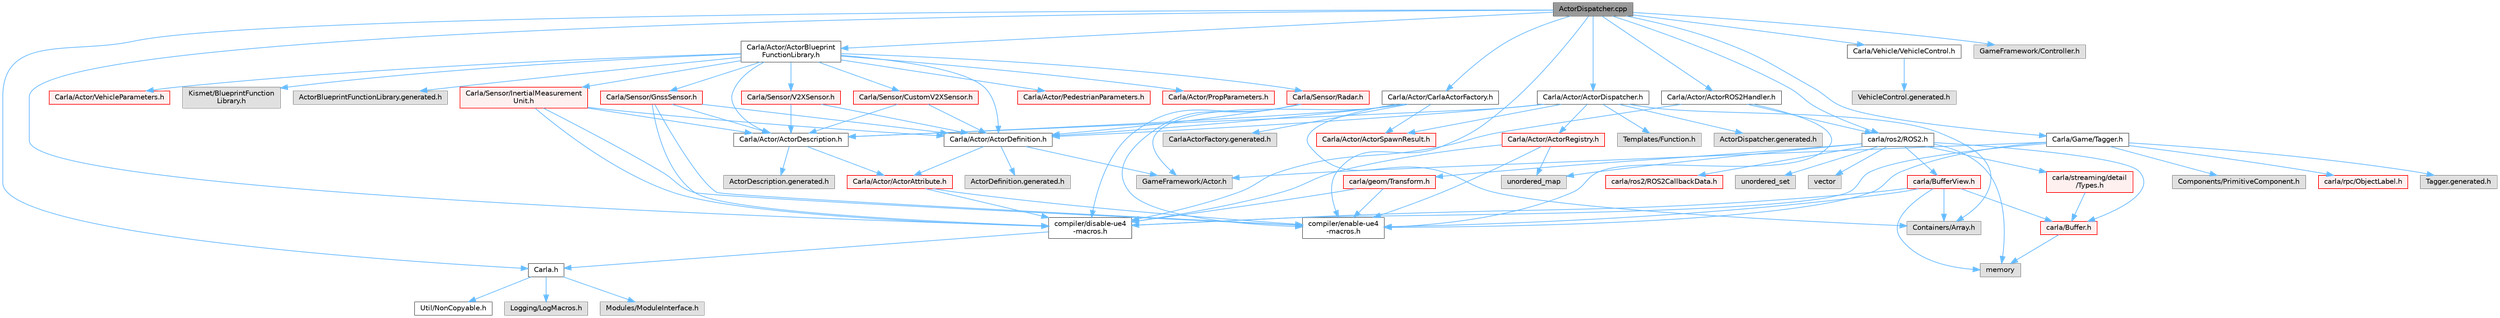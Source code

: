 digraph "ActorDispatcher.cpp"
{
 // INTERACTIVE_SVG=YES
 // LATEX_PDF_SIZE
  bgcolor="transparent";
  edge [fontname=Helvetica,fontsize=10,labelfontname=Helvetica,labelfontsize=10];
  node [fontname=Helvetica,fontsize=10,shape=box,height=0.2,width=0.4];
  Node1 [id="Node000001",label="ActorDispatcher.cpp",height=0.2,width=0.4,color="gray40", fillcolor="grey60", style="filled", fontcolor="black",tooltip=" "];
  Node1 -> Node2 [id="edge1_Node000001_Node000002",color="steelblue1",style="solid",tooltip=" "];
  Node2 [id="Node000002",label="Carla.h",height=0.2,width=0.4,color="grey40", fillcolor="white", style="filled",URL="$d7/d7d/Carla_8h.html",tooltip=" "];
  Node2 -> Node3 [id="edge2_Node000002_Node000003",color="steelblue1",style="solid",tooltip=" "];
  Node3 [id="Node000003",label="Util/NonCopyable.h",height=0.2,width=0.4,color="grey40", fillcolor="white", style="filled",URL="$d4/d57/Unreal_2CarlaUE4_2Plugins_2Carla_2Source_2Carla_2Util_2NonCopyable_8h.html",tooltip=" "];
  Node2 -> Node4 [id="edge3_Node000002_Node000004",color="steelblue1",style="solid",tooltip=" "];
  Node4 [id="Node000004",label="Logging/LogMacros.h",height=0.2,width=0.4,color="grey60", fillcolor="#E0E0E0", style="filled",tooltip=" "];
  Node2 -> Node5 [id="edge4_Node000002_Node000005",color="steelblue1",style="solid",tooltip=" "];
  Node5 [id="Node000005",label="Modules/ModuleInterface.h",height=0.2,width=0.4,color="grey60", fillcolor="#E0E0E0", style="filled",tooltip=" "];
  Node1 -> Node6 [id="edge5_Node000001_Node000006",color="steelblue1",style="solid",tooltip=" "];
  Node6 [id="Node000006",label="Carla/Actor/ActorDispatcher.h",height=0.2,width=0.4,color="grey40", fillcolor="white", style="filled",URL="$dc/ddc/ActorDispatcher_8h.html",tooltip=" "];
  Node6 -> Node7 [id="edge6_Node000006_Node000007",color="steelblue1",style="solid",tooltip=" "];
  Node7 [id="Node000007",label="Carla/Actor/ActorDefinition.h",height=0.2,width=0.4,color="grey40", fillcolor="white", style="filled",URL="$d0/d65/Unreal_2CarlaUE4_2Plugins_2Carla_2Source_2Carla_2Actor_2ActorDefinition_8h.html",tooltip=" "];
  Node7 -> Node8 [id="edge7_Node000007_Node000008",color="steelblue1",style="solid",tooltip=" "];
  Node8 [id="Node000008",label="Carla/Actor/ActorAttribute.h",height=0.2,width=0.4,color="red", fillcolor="#FFF0F0", style="filled",URL="$d6/d1a/Unreal_2CarlaUE4_2Plugins_2Carla_2Source_2Carla_2Actor_2ActorAttribute_8h.html",tooltip=" "];
  Node8 -> Node9 [id="edge8_Node000008_Node000009",color="steelblue1",style="solid",tooltip=" "];
  Node9 [id="Node000009",label="compiler/disable-ue4\l-macros.h",height=0.2,width=0.4,color="grey40", fillcolor="white", style="filled",URL="$d2/d02/disable-ue4-macros_8h.html",tooltip=" "];
  Node9 -> Node2 [id="edge9_Node000009_Node000002",color="steelblue1",style="solid",tooltip=" "];
  Node8 -> Node12 [id="edge10_Node000008_Node000012",color="steelblue1",style="solid",tooltip=" "];
  Node12 [id="Node000012",label="compiler/enable-ue4\l-macros.h",height=0.2,width=0.4,color="grey40", fillcolor="white", style="filled",URL="$d9/da2/enable-ue4-macros_8h.html",tooltip=" "];
  Node7 -> Node14 [id="edge11_Node000007_Node000014",color="steelblue1",style="solid",tooltip=" "];
  Node14 [id="Node000014",label="GameFramework/Actor.h",height=0.2,width=0.4,color="grey60", fillcolor="#E0E0E0", style="filled",tooltip=" "];
  Node7 -> Node15 [id="edge12_Node000007_Node000015",color="steelblue1",style="solid",tooltip=" "];
  Node15 [id="Node000015",label="ActorDefinition.generated.h",height=0.2,width=0.4,color="grey60", fillcolor="#E0E0E0", style="filled",tooltip=" "];
  Node6 -> Node16 [id="edge13_Node000006_Node000016",color="steelblue1",style="solid",tooltip=" "];
  Node16 [id="Node000016",label="Carla/Actor/ActorDescription.h",height=0.2,width=0.4,color="grey40", fillcolor="white", style="filled",URL="$d4/de6/Unreal_2CarlaUE4_2Plugins_2Carla_2Source_2Carla_2Actor_2ActorDescription_8h.html",tooltip=" "];
  Node16 -> Node8 [id="edge14_Node000016_Node000008",color="steelblue1",style="solid",tooltip=" "];
  Node16 -> Node17 [id="edge15_Node000016_Node000017",color="steelblue1",style="solid",tooltip=" "];
  Node17 [id="Node000017",label="ActorDescription.generated.h",height=0.2,width=0.4,color="grey60", fillcolor="#E0E0E0", style="filled",tooltip=" "];
  Node6 -> Node18 [id="edge16_Node000006_Node000018",color="steelblue1",style="solid",tooltip=" "];
  Node18 [id="Node000018",label="Carla/Actor/ActorRegistry.h",height=0.2,width=0.4,color="red", fillcolor="#FFF0F0", style="filled",URL="$da/de4/ActorRegistry_8h.html",tooltip=" "];
  Node18 -> Node9 [id="edge17_Node000018_Node000009",color="steelblue1",style="solid",tooltip=" "];
  Node18 -> Node12 [id="edge18_Node000018_Node000012",color="steelblue1",style="solid",tooltip=" "];
  Node18 -> Node99 [id="edge19_Node000018_Node000099",color="steelblue1",style="solid",tooltip=" "];
  Node99 [id="Node000099",label="unordered_map",height=0.2,width=0.4,color="grey60", fillcolor="#E0E0E0", style="filled",tooltip=" "];
  Node6 -> Node203 [id="edge20_Node000006_Node000203",color="steelblue1",style="solid",tooltip=" "];
  Node203 [id="Node000203",label="Carla/Actor/ActorSpawnResult.h",height=0.2,width=0.4,color="red", fillcolor="#FFF0F0", style="filled",URL="$df/d9f/ActorSpawnResult_8h.html",tooltip=" "];
  Node6 -> Node94 [id="edge21_Node000006_Node000094",color="steelblue1",style="solid",tooltip=" "];
  Node94 [id="Node000094",label="Containers/Array.h",height=0.2,width=0.4,color="grey60", fillcolor="#E0E0E0", style="filled",tooltip=" "];
  Node6 -> Node205 [id="edge22_Node000006_Node000205",color="steelblue1",style="solid",tooltip=" "];
  Node205 [id="Node000205",label="Templates/Function.h",height=0.2,width=0.4,color="grey60", fillcolor="#E0E0E0", style="filled",tooltip=" "];
  Node6 -> Node206 [id="edge23_Node000006_Node000206",color="steelblue1",style="solid",tooltip=" "];
  Node206 [id="Node000206",label="ActorDispatcher.generated.h",height=0.2,width=0.4,color="grey60", fillcolor="#E0E0E0", style="filled",tooltip=" "];
  Node1 -> Node207 [id="edge24_Node000001_Node000207",color="steelblue1",style="solid",tooltip=" "];
  Node207 [id="Node000207",label="Carla/Actor/ActorBlueprint\lFunctionLibrary.h",height=0.2,width=0.4,color="grey40", fillcolor="white", style="filled",URL="$d7/dda/ActorBlueprintFunctionLibrary_8h.html",tooltip=" "];
  Node207 -> Node7 [id="edge25_Node000207_Node000007",color="steelblue1",style="solid",tooltip=" "];
  Node207 -> Node16 [id="edge26_Node000207_Node000016",color="steelblue1",style="solid",tooltip=" "];
  Node207 -> Node208 [id="edge27_Node000207_Node000208",color="steelblue1",style="solid",tooltip=" "];
  Node208 [id="Node000208",label="Carla/Actor/PedestrianParameters.h",height=0.2,width=0.4,color="red", fillcolor="#FFF0F0", style="filled",URL="$d5/dca/PedestrianParameters_8h.html",tooltip=" "];
  Node207 -> Node211 [id="edge28_Node000207_Node000211",color="steelblue1",style="solid",tooltip=" "];
  Node211 [id="Node000211",label="Carla/Actor/PropParameters.h",height=0.2,width=0.4,color="red", fillcolor="#FFF0F0", style="filled",URL="$dc/d01/PropParameters_8h.html",tooltip=" "];
  Node207 -> Node214 [id="edge29_Node000207_Node000214",color="steelblue1",style="solid",tooltip=" "];
  Node214 [id="Node000214",label="Carla/Actor/VehicleParameters.h",height=0.2,width=0.4,color="red", fillcolor="#FFF0F0", style="filled",URL="$d1/d1b/VehicleParameters_8h.html",tooltip=" "];
  Node207 -> Node216 [id="edge30_Node000207_Node000216",color="steelblue1",style="solid",tooltip=" "];
  Node216 [id="Node000216",label="Carla/Sensor/GnssSensor.h",height=0.2,width=0.4,color="red", fillcolor="#FFF0F0", style="filled",URL="$d9/d73/GnssSensor_8h.html",tooltip=" "];
  Node216 -> Node7 [id="edge31_Node000216_Node000007",color="steelblue1",style="solid",tooltip=" "];
  Node216 -> Node16 [id="edge32_Node000216_Node000016",color="steelblue1",style="solid",tooltip=" "];
  Node216 -> Node9 [id="edge33_Node000216_Node000009",color="steelblue1",style="solid",tooltip=" "];
  Node216 -> Node12 [id="edge34_Node000216_Node000012",color="steelblue1",style="solid",tooltip=" "];
  Node207 -> Node349 [id="edge35_Node000207_Node000349",color="steelblue1",style="solid",tooltip=" "];
  Node349 [id="Node000349",label="Carla/Sensor/Radar.h",height=0.2,width=0.4,color="red", fillcolor="#FFF0F0", style="filled",URL="$d6/de9/Radar_8h.html",tooltip=" "];
  Node349 -> Node7 [id="edge36_Node000349_Node000007",color="steelblue1",style="solid",tooltip=" "];
  Node349 -> Node9 [id="edge37_Node000349_Node000009",color="steelblue1",style="solid",tooltip=" "];
  Node349 -> Node12 [id="edge38_Node000349_Node000012",color="steelblue1",style="solid",tooltip=" "];
  Node207 -> Node351 [id="edge39_Node000207_Node000351",color="steelblue1",style="solid",tooltip=" "];
  Node351 [id="Node000351",label="Carla/Sensor/InertialMeasurement\lUnit.h",height=0.2,width=0.4,color="red", fillcolor="#FFF0F0", style="filled",URL="$d7/dfa/InertialMeasurementUnit_8h.html",tooltip=" "];
  Node351 -> Node7 [id="edge40_Node000351_Node000007",color="steelblue1",style="solid",tooltip=" "];
  Node351 -> Node16 [id="edge41_Node000351_Node000016",color="steelblue1",style="solid",tooltip=" "];
  Node351 -> Node9 [id="edge42_Node000351_Node000009",color="steelblue1",style="solid",tooltip=" "];
  Node351 -> Node12 [id="edge43_Node000351_Node000012",color="steelblue1",style="solid",tooltip=" "];
  Node207 -> Node353 [id="edge44_Node000207_Node000353",color="steelblue1",style="solid",tooltip=" "];
  Node353 [id="Node000353",label="Carla/Sensor/V2XSensor.h",height=0.2,width=0.4,color="red", fillcolor="#FFF0F0", style="filled",URL="$d1/d71/V2XSensor_8h.html",tooltip=" "];
  Node353 -> Node7 [id="edge45_Node000353_Node000007",color="steelblue1",style="solid",tooltip=" "];
  Node353 -> Node16 [id="edge46_Node000353_Node000016",color="steelblue1",style="solid",tooltip=" "];
  Node207 -> Node358 [id="edge47_Node000207_Node000358",color="steelblue1",style="solid",tooltip=" "];
  Node358 [id="Node000358",label="Carla/Sensor/CustomV2XSensor.h",height=0.2,width=0.4,color="red", fillcolor="#FFF0F0", style="filled",URL="$df/d4b/CustomV2XSensor_8h.html",tooltip=" "];
  Node358 -> Node7 [id="edge48_Node000358_Node000007",color="steelblue1",style="solid",tooltip=" "];
  Node358 -> Node16 [id="edge49_Node000358_Node000016",color="steelblue1",style="solid",tooltip=" "];
  Node207 -> Node270 [id="edge50_Node000207_Node000270",color="steelblue1",style="solid",tooltip=" "];
  Node270 [id="Node000270",label="Kismet/BlueprintFunction\lLibrary.h",height=0.2,width=0.4,color="grey60", fillcolor="#E0E0E0", style="filled",tooltip=" "];
  Node207 -> Node360 [id="edge51_Node000207_Node000360",color="steelblue1",style="solid",tooltip=" "];
  Node360 [id="Node000360",label="ActorBlueprintFunctionLibrary.generated.h",height=0.2,width=0.4,color="grey60", fillcolor="#E0E0E0", style="filled",tooltip=" "];
  Node1 -> Node361 [id="edge52_Node000001_Node000361",color="steelblue1",style="solid",tooltip=" "];
  Node361 [id="Node000361",label="Carla/Actor/ActorROS2Handler.h",height=0.2,width=0.4,color="grey40", fillcolor="white", style="filled",URL="$d0/d62/ActorROS2Handler_8h.html",tooltip=" "];
  Node361 -> Node9 [id="edge53_Node000361_Node000009",color="steelblue1",style="solid",tooltip=" "];
  Node361 -> Node92 [id="edge54_Node000361_Node000092",color="steelblue1",style="solid",tooltip=" "];
  Node92 [id="Node000092",label="carla/ros2/ROS2.h",height=0.2,width=0.4,color="grey40", fillcolor="white", style="filled",URL="$da/db8/ROS2_8h.html",tooltip=" "];
  Node92 -> Node25 [id="edge55_Node000092_Node000025",color="steelblue1",style="solid",tooltip=" "];
  Node25 [id="Node000025",label="carla/Buffer.h",height=0.2,width=0.4,color="red", fillcolor="#FFF0F0", style="filled",URL="$d2/dda/carla_2Buffer_8h.html",tooltip=" "];
  Node25 -> Node35 [id="edge56_Node000025_Node000035",color="steelblue1",style="solid",tooltip=" "];
  Node35 [id="Node000035",label="memory",height=0.2,width=0.4,color="grey60", fillcolor="#E0E0E0", style="filled",tooltip=" "];
  Node92 -> Node93 [id="edge57_Node000092_Node000093",color="steelblue1",style="solid",tooltip=" "];
  Node93 [id="Node000093",label="carla/BufferView.h",height=0.2,width=0.4,color="red", fillcolor="#FFF0F0", style="filled",URL="$d8/dee/BufferView_8h.html",tooltip=" "];
  Node93 -> Node25 [id="edge58_Node000093_Node000025",color="steelblue1",style="solid",tooltip=" "];
  Node93 -> Node35 [id="edge59_Node000093_Node000035",color="steelblue1",style="solid",tooltip=" "];
  Node93 -> Node12 [id="edge60_Node000093_Node000012",color="steelblue1",style="solid",tooltip=" "];
  Node93 -> Node94 [id="edge61_Node000093_Node000094",color="steelblue1",style="solid",tooltip=" "];
  Node93 -> Node9 [id="edge62_Node000093_Node000009",color="steelblue1",style="solid",tooltip=" "];
  Node92 -> Node43 [id="edge63_Node000092_Node000043",color="steelblue1",style="solid",tooltip=" "];
  Node43 [id="Node000043",label="carla/geom/Transform.h",height=0.2,width=0.4,color="red", fillcolor="#FFF0F0", style="filled",URL="$de/d17/geom_2Transform_8h.html",tooltip=" "];
  Node43 -> Node12 [id="edge64_Node000043_Node000012",color="steelblue1",style="solid",tooltip=" "];
  Node43 -> Node9 [id="edge65_Node000043_Node000009",color="steelblue1",style="solid",tooltip=" "];
  Node92 -> Node95 [id="edge66_Node000092_Node000095",color="steelblue1",style="solid",tooltip=" "];
  Node95 [id="Node000095",label="carla/ros2/ROS2CallbackData.h",height=0.2,width=0.4,color="red", fillcolor="#FFF0F0", style="filled",URL="$d2/d6c/ROS2CallbackData_8h.html",tooltip=" "];
  Node92 -> Node97 [id="edge67_Node000092_Node000097",color="steelblue1",style="solid",tooltip=" "];
  Node97 [id="Node000097",label="carla/streaming/detail\l/Types.h",height=0.2,width=0.4,color="red", fillcolor="#FFF0F0", style="filled",URL="$d7/df8/Types_8h.html",tooltip=" "];
  Node97 -> Node25 [id="edge68_Node000097_Node000025",color="steelblue1",style="solid",tooltip=" "];
  Node92 -> Node98 [id="edge69_Node000092_Node000098",color="steelblue1",style="solid",tooltip=" "];
  Node98 [id="Node000098",label="unordered_set",height=0.2,width=0.4,color="grey60", fillcolor="#E0E0E0", style="filled",tooltip=" "];
  Node92 -> Node99 [id="edge70_Node000092_Node000099",color="steelblue1",style="solid",tooltip=" "];
  Node92 -> Node35 [id="edge71_Node000092_Node000035",color="steelblue1",style="solid",tooltip=" "];
  Node92 -> Node60 [id="edge72_Node000092_Node000060",color="steelblue1",style="solid",tooltip=" "];
  Node60 [id="Node000060",label="vector",height=0.2,width=0.4,color="grey60", fillcolor="#E0E0E0", style="filled",tooltip=" "];
  Node361 -> Node12 [id="edge73_Node000361_Node000012",color="steelblue1",style="solid",tooltip=" "];
  Node1 -> Node362 [id="edge74_Node000001_Node000362",color="steelblue1",style="solid",tooltip=" "];
  Node362 [id="Node000362",label="Carla/Actor/CarlaActorFactory.h",height=0.2,width=0.4,color="grey40", fillcolor="white", style="filled",URL="$d4/d24/CarlaActorFactory_8h.html",tooltip=" "];
  Node362 -> Node7 [id="edge75_Node000362_Node000007",color="steelblue1",style="solid",tooltip=" "];
  Node362 -> Node16 [id="edge76_Node000362_Node000016",color="steelblue1",style="solid",tooltip=" "];
  Node362 -> Node203 [id="edge77_Node000362_Node000203",color="steelblue1",style="solid",tooltip=" "];
  Node362 -> Node94 [id="edge78_Node000362_Node000094",color="steelblue1",style="solid",tooltip=" "];
  Node362 -> Node14 [id="edge79_Node000362_Node000014",color="steelblue1",style="solid",tooltip=" "];
  Node362 -> Node363 [id="edge80_Node000362_Node000363",color="steelblue1",style="solid",tooltip=" "];
  Node363 [id="Node000363",label="CarlaActorFactory.generated.h",height=0.2,width=0.4,color="grey60", fillcolor="#E0E0E0", style="filled",tooltip=" "];
  Node1 -> Node21 [id="edge81_Node000001_Node000021",color="steelblue1",style="solid",tooltip=" "];
  Node21 [id="Node000021",label="Carla/Game/Tagger.h",height=0.2,width=0.4,color="grey40", fillcolor="white", style="filled",URL="$d7/d06/Tagger_8h.html",tooltip=" "];
  Node21 -> Node14 [id="edge82_Node000021_Node000014",color="steelblue1",style="solid",tooltip=" "];
  Node21 -> Node22 [id="edge83_Node000021_Node000022",color="steelblue1",style="solid",tooltip=" "];
  Node22 [id="Node000022",label="Components/PrimitiveComponent.h",height=0.2,width=0.4,color="grey60", fillcolor="#E0E0E0", style="filled",tooltip=" "];
  Node21 -> Node9 [id="edge84_Node000021_Node000009",color="steelblue1",style="solid",tooltip=" "];
  Node21 -> Node23 [id="edge85_Node000021_Node000023",color="steelblue1",style="solid",tooltip=" "];
  Node23 [id="Node000023",label="carla/rpc/ObjectLabel.h",height=0.2,width=0.4,color="red", fillcolor="#FFF0F0", style="filled",URL="$d0/dea/ObjectLabel_8h.html",tooltip=" "];
  Node21 -> Node12 [id="edge86_Node000021_Node000012",color="steelblue1",style="solid",tooltip=" "];
  Node21 -> Node38 [id="edge87_Node000021_Node000038",color="steelblue1",style="solid",tooltip=" "];
  Node38 [id="Node000038",label="Tagger.generated.h",height=0.2,width=0.4,color="grey60", fillcolor="#E0E0E0", style="filled",tooltip=" "];
  Node1 -> Node69 [id="edge88_Node000001_Node000069",color="steelblue1",style="solid",tooltip=" "];
  Node69 [id="Node000069",label="Carla/Vehicle/VehicleControl.h",height=0.2,width=0.4,color="grey40", fillcolor="white", style="filled",URL="$d4/dbd/Unreal_2CarlaUE4_2Plugins_2Carla_2Source_2Carla_2Vehicle_2VehicleControl_8h.html",tooltip=" "];
  Node69 -> Node70 [id="edge89_Node000069_Node000070",color="steelblue1",style="solid",tooltip=" "];
  Node70 [id="Node000070",label="VehicleControl.generated.h",height=0.2,width=0.4,color="grey60", fillcolor="#E0E0E0", style="filled",tooltip=" "];
  Node1 -> Node194 [id="edge90_Node000001_Node000194",color="steelblue1",style="solid",tooltip=" "];
  Node194 [id="Node000194",label="GameFramework/Controller.h",height=0.2,width=0.4,color="grey60", fillcolor="#E0E0E0", style="filled",tooltip=" "];
  Node1 -> Node9 [id="edge91_Node000001_Node000009",color="steelblue1",style="solid",tooltip=" "];
  Node1 -> Node92 [id="edge92_Node000001_Node000092",color="steelblue1",style="solid",tooltip=" "];
  Node1 -> Node12 [id="edge93_Node000001_Node000012",color="steelblue1",style="solid",tooltip=" "];
}
